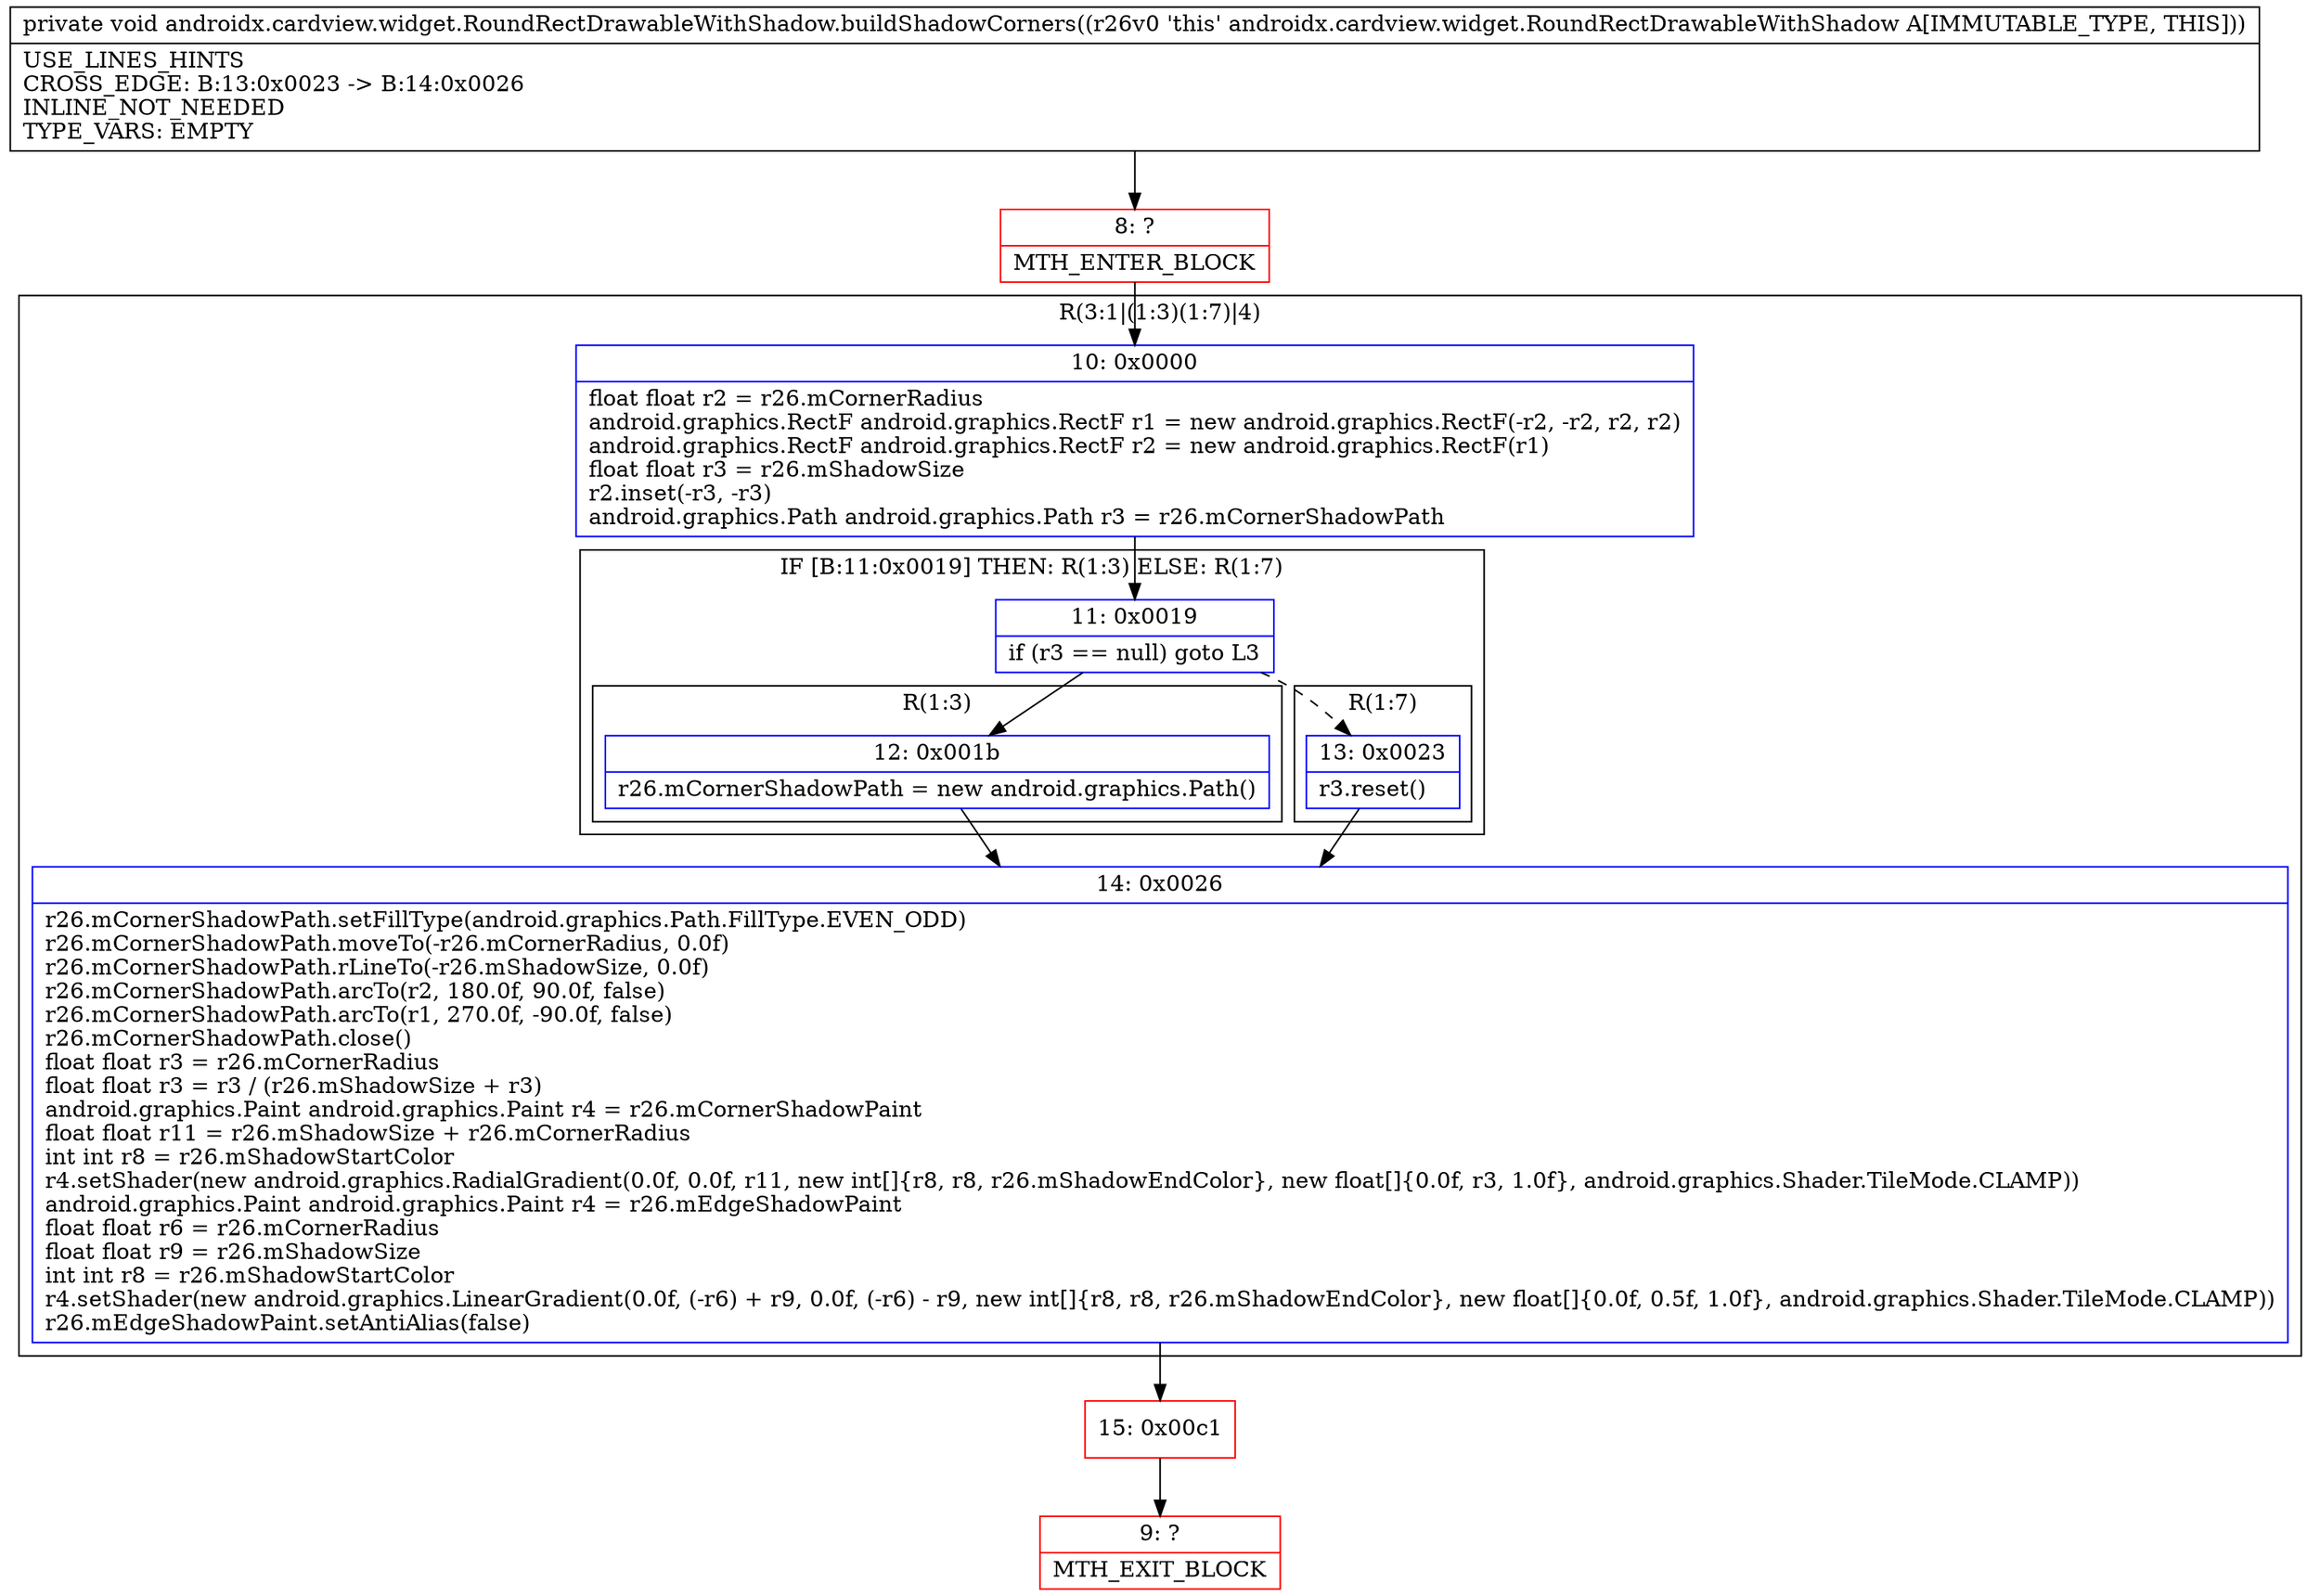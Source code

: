 digraph "CFG forandroidx.cardview.widget.RoundRectDrawableWithShadow.buildShadowCorners()V" {
subgraph cluster_Region_737264812 {
label = "R(3:1|(1:3)(1:7)|4)";
node [shape=record,color=blue];
Node_10 [shape=record,label="{10\:\ 0x0000|float float r2 = r26.mCornerRadius\landroid.graphics.RectF android.graphics.RectF r1 = new android.graphics.RectF(\-r2, \-r2, r2, r2)\landroid.graphics.RectF android.graphics.RectF r2 = new android.graphics.RectF(r1)\lfloat float r3 = r26.mShadowSize\lr2.inset(\-r3, \-r3)\landroid.graphics.Path android.graphics.Path r3 = r26.mCornerShadowPath\l}"];
subgraph cluster_IfRegion_1880050500 {
label = "IF [B:11:0x0019] THEN: R(1:3) ELSE: R(1:7)";
node [shape=record,color=blue];
Node_11 [shape=record,label="{11\:\ 0x0019|if (r3 == null) goto L3\l}"];
subgraph cluster_Region_1895730703 {
label = "R(1:3)";
node [shape=record,color=blue];
Node_12 [shape=record,label="{12\:\ 0x001b|r26.mCornerShadowPath = new android.graphics.Path()\l}"];
}
subgraph cluster_Region_564707964 {
label = "R(1:7)";
node [shape=record,color=blue];
Node_13 [shape=record,label="{13\:\ 0x0023|r3.reset()\l}"];
}
}
Node_14 [shape=record,label="{14\:\ 0x0026|r26.mCornerShadowPath.setFillType(android.graphics.Path.FillType.EVEN_ODD)\lr26.mCornerShadowPath.moveTo(\-r26.mCornerRadius, 0.0f)\lr26.mCornerShadowPath.rLineTo(\-r26.mShadowSize, 0.0f)\lr26.mCornerShadowPath.arcTo(r2, 180.0f, 90.0f, false)\lr26.mCornerShadowPath.arcTo(r1, 270.0f, \-90.0f, false)\lr26.mCornerShadowPath.close()\lfloat float r3 = r26.mCornerRadius\lfloat float r3 = r3 \/ (r26.mShadowSize + r3)\landroid.graphics.Paint android.graphics.Paint r4 = r26.mCornerShadowPaint\lfloat float r11 = r26.mShadowSize + r26.mCornerRadius\lint int r8 = r26.mShadowStartColor\lr4.setShader(new android.graphics.RadialGradient(0.0f, 0.0f, r11, new int[]\{r8, r8, r26.mShadowEndColor\}, new float[]\{0.0f, r3, 1.0f\}, android.graphics.Shader.TileMode.CLAMP))\landroid.graphics.Paint android.graphics.Paint r4 = r26.mEdgeShadowPaint\lfloat float r6 = r26.mCornerRadius\lfloat float r9 = r26.mShadowSize\lint int r8 = r26.mShadowStartColor\lr4.setShader(new android.graphics.LinearGradient(0.0f, (\-r6) + r9, 0.0f, (\-r6) \- r9, new int[]\{r8, r8, r26.mShadowEndColor\}, new float[]\{0.0f, 0.5f, 1.0f\}, android.graphics.Shader.TileMode.CLAMP))\lr26.mEdgeShadowPaint.setAntiAlias(false)\l}"];
}
Node_8 [shape=record,color=red,label="{8\:\ ?|MTH_ENTER_BLOCK\l}"];
Node_15 [shape=record,color=red,label="{15\:\ 0x00c1}"];
Node_9 [shape=record,color=red,label="{9\:\ ?|MTH_EXIT_BLOCK\l}"];
MethodNode[shape=record,label="{private void androidx.cardview.widget.RoundRectDrawableWithShadow.buildShadowCorners((r26v0 'this' androidx.cardview.widget.RoundRectDrawableWithShadow A[IMMUTABLE_TYPE, THIS]))  | USE_LINES_HINTS\lCROSS_EDGE: B:13:0x0023 \-\> B:14:0x0026\lINLINE_NOT_NEEDED\lTYPE_VARS: EMPTY\l}"];
MethodNode -> Node_8;Node_10 -> Node_11;
Node_11 -> Node_12;
Node_11 -> Node_13[style=dashed];
Node_12 -> Node_14;
Node_13 -> Node_14;
Node_14 -> Node_15;
Node_8 -> Node_10;
Node_15 -> Node_9;
}

